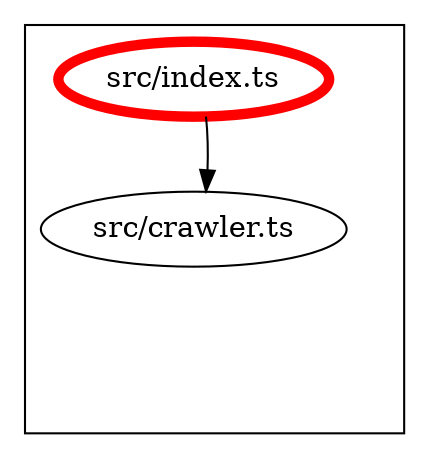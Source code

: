 digraph "dependency-graph-@siteimprove/alfa-crawler" {
  compound = true;
  "src/crawler.ts";
  subgraph "cluster_src" {
    color = "#000000";
    label = "";
    "src/index.ts" [
      label = "src/index.ts";
      color = "#ff0000";
      penwidth = 5;
    ];
    "exit_src" [
      style = "invis";
    ];
    "src/crawler.ts" [
      label = "src/crawler.ts";
    ];
    "src/index.ts" -> "exit_src" [
      style = "invis";
    ];
    "src/crawler.ts" -> "exit_src" [
      style = "invis";
    ];
  }
  "src/index.ts" -> "src/crawler.ts" [
    style = "invis";
  ];
  "src/index.ts" -> "src/crawler.ts" [
    style = "solid";
    color = "black";
  ];
}
